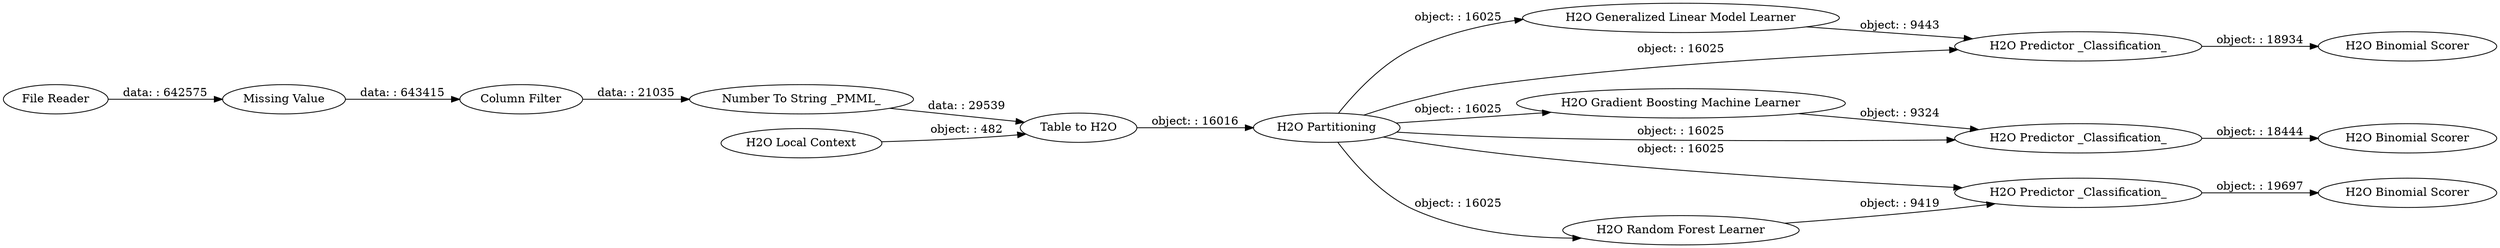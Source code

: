 digraph {
	"8878301960699138467_16" [label="H2O Generalized Linear Model Learner"]
	"8878301960699138467_10" [label="H2O Binomial Scorer"]
	"8878301960699138467_5" [label="Column Filter"]
	"8878301960699138467_1" [label="File Reader"]
	"8878301960699138467_12" [label="Number To String _PMML_"]
	"8878301960699138467_17" [label="H2O Predictor _Classification_"]
	"8878301960699138467_7" [label="H2O Gradient Boosting Machine Learner"]
	"8878301960699138467_8" [label="H2O Partitioning"]
	"8878301960699138467_6" [label="Table to H2O"]
	"8878301960699138467_13" [label="H2O Random Forest Learner"]
	"8878301960699138467_14" [label="H2O Binomial Scorer"]
	"8878301960699138467_2" [label="Missing Value"]
	"8878301960699138467_3" [label="H2O Local Context"]
	"8878301960699138467_9" [label="H2O Predictor _Classification_"]
	"8878301960699138467_18" [label="H2O Binomial Scorer"]
	"8878301960699138467_15" [label="H2O Predictor _Classification_"]
	"8878301960699138467_2" -> "8878301960699138467_5" [label="data: : 643415"]
	"8878301960699138467_8" -> "8878301960699138467_9" [label="object: : 16025"]
	"8878301960699138467_16" -> "8878301960699138467_17" [label="object: : 9443"]
	"8878301960699138467_6" -> "8878301960699138467_8" [label="object: : 16016"]
	"8878301960699138467_7" -> "8878301960699138467_9" [label="object: : 9324"]
	"8878301960699138467_8" -> "8878301960699138467_15" [label="object: : 16025"]
	"8878301960699138467_1" -> "8878301960699138467_2" [label="data: : 642575"]
	"8878301960699138467_8" -> "8878301960699138467_13" [label="object: : 16025"]
	"8878301960699138467_17" -> "8878301960699138467_18" [label="object: : 18934"]
	"8878301960699138467_5" -> "8878301960699138467_12" [label="data: : 21035"]
	"8878301960699138467_8" -> "8878301960699138467_7" [label="object: : 16025"]
	"8878301960699138467_3" -> "8878301960699138467_6" [label="object: : 482"]
	"8878301960699138467_15" -> "8878301960699138467_14" [label="object: : 19697"]
	"8878301960699138467_8" -> "8878301960699138467_16" [label="object: : 16025"]
	"8878301960699138467_9" -> "8878301960699138467_10" [label="object: : 18444"]
	"8878301960699138467_8" -> "8878301960699138467_17" [label="object: : 16025"]
	"8878301960699138467_13" -> "8878301960699138467_15" [label="object: : 9419"]
	"8878301960699138467_12" -> "8878301960699138467_6" [label="data: : 29539"]
	rankdir=LR
}
